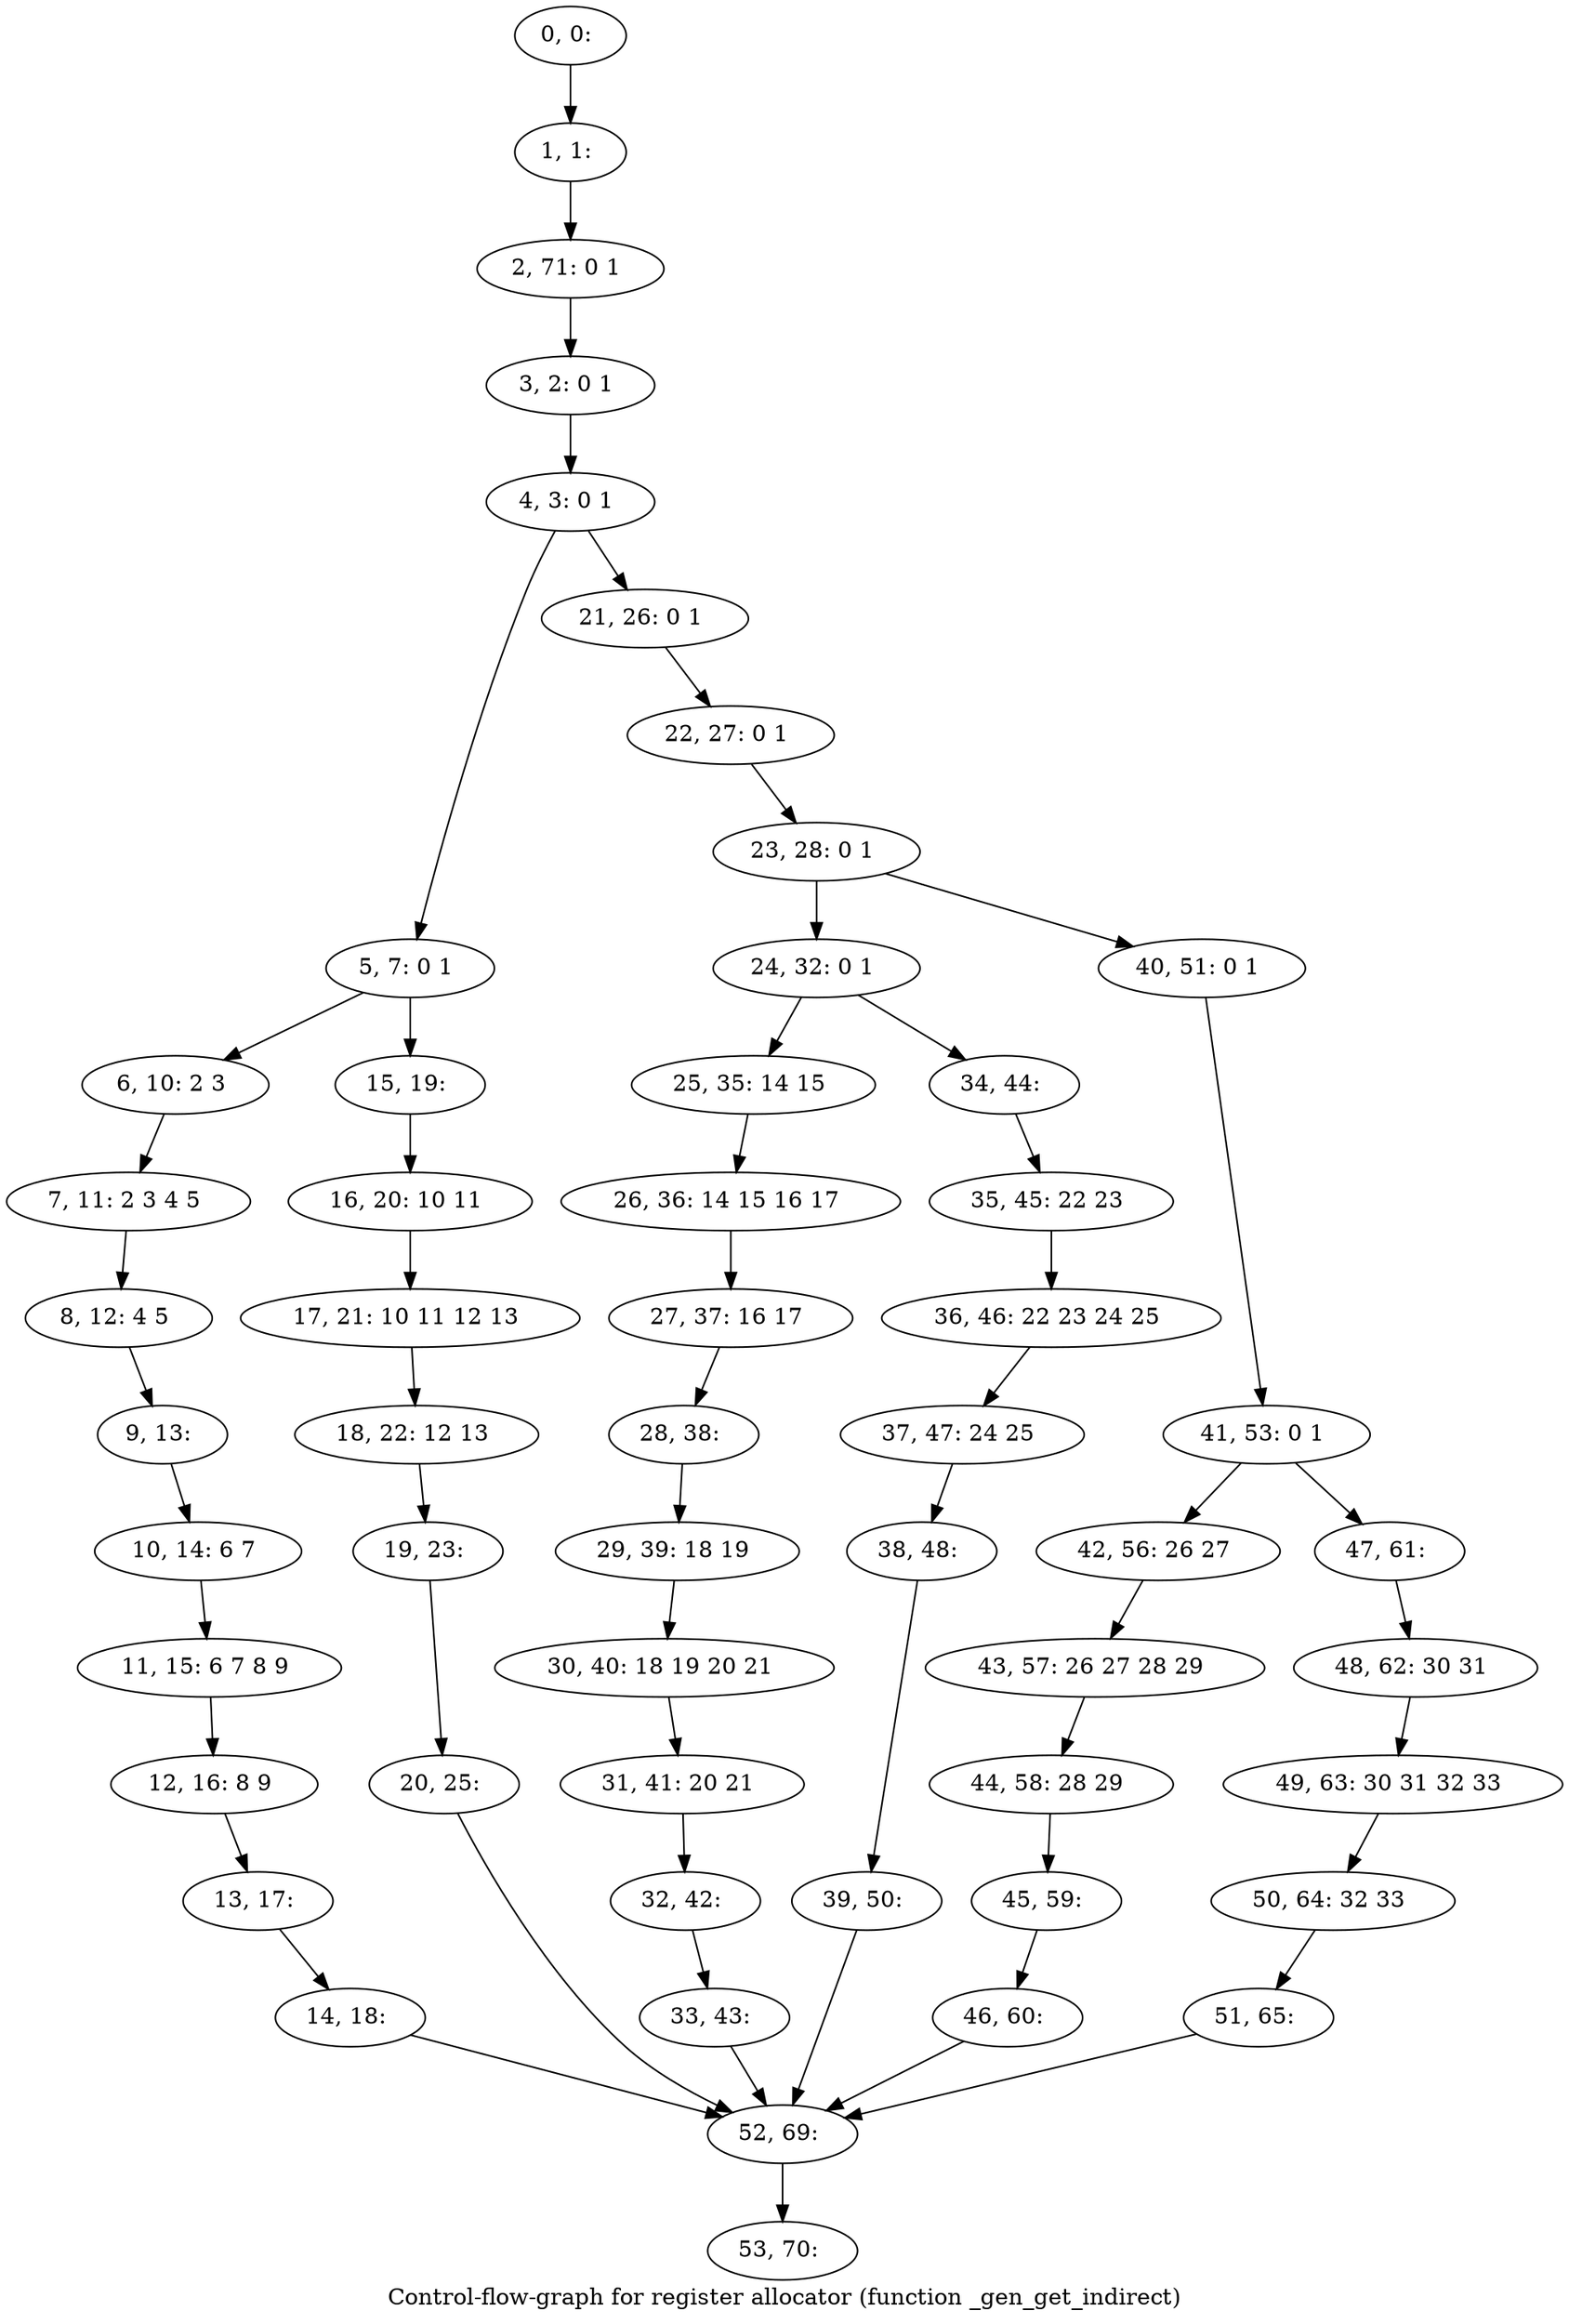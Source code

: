 digraph G {
graph [label="Control-flow-graph for register allocator (function _gen_get_indirect)"]
0[label="0, 0: "];
1[label="1, 1: "];
2[label="2, 71: 0 1 "];
3[label="3, 2: 0 1 "];
4[label="4, 3: 0 1 "];
5[label="5, 7: 0 1 "];
6[label="6, 10: 2 3 "];
7[label="7, 11: 2 3 4 5 "];
8[label="8, 12: 4 5 "];
9[label="9, 13: "];
10[label="10, 14: 6 7 "];
11[label="11, 15: 6 7 8 9 "];
12[label="12, 16: 8 9 "];
13[label="13, 17: "];
14[label="14, 18: "];
15[label="15, 19: "];
16[label="16, 20: 10 11 "];
17[label="17, 21: 10 11 12 13 "];
18[label="18, 22: 12 13 "];
19[label="19, 23: "];
20[label="20, 25: "];
21[label="21, 26: 0 1 "];
22[label="22, 27: 0 1 "];
23[label="23, 28: 0 1 "];
24[label="24, 32: 0 1 "];
25[label="25, 35: 14 15 "];
26[label="26, 36: 14 15 16 17 "];
27[label="27, 37: 16 17 "];
28[label="28, 38: "];
29[label="29, 39: 18 19 "];
30[label="30, 40: 18 19 20 21 "];
31[label="31, 41: 20 21 "];
32[label="32, 42: "];
33[label="33, 43: "];
34[label="34, 44: "];
35[label="35, 45: 22 23 "];
36[label="36, 46: 22 23 24 25 "];
37[label="37, 47: 24 25 "];
38[label="38, 48: "];
39[label="39, 50: "];
40[label="40, 51: 0 1 "];
41[label="41, 53: 0 1 "];
42[label="42, 56: 26 27 "];
43[label="43, 57: 26 27 28 29 "];
44[label="44, 58: 28 29 "];
45[label="45, 59: "];
46[label="46, 60: "];
47[label="47, 61: "];
48[label="48, 62: 30 31 "];
49[label="49, 63: 30 31 32 33 "];
50[label="50, 64: 32 33 "];
51[label="51, 65: "];
52[label="52, 69: "];
53[label="53, 70: "];
0->1 ;
1->2 ;
2->3 ;
3->4 ;
4->5 ;
4->21 ;
5->6 ;
5->15 ;
6->7 ;
7->8 ;
8->9 ;
9->10 ;
10->11 ;
11->12 ;
12->13 ;
13->14 ;
14->52 ;
15->16 ;
16->17 ;
17->18 ;
18->19 ;
19->20 ;
20->52 ;
21->22 ;
22->23 ;
23->24 ;
23->40 ;
24->25 ;
24->34 ;
25->26 ;
26->27 ;
27->28 ;
28->29 ;
29->30 ;
30->31 ;
31->32 ;
32->33 ;
33->52 ;
34->35 ;
35->36 ;
36->37 ;
37->38 ;
38->39 ;
39->52 ;
40->41 ;
41->42 ;
41->47 ;
42->43 ;
43->44 ;
44->45 ;
45->46 ;
46->52 ;
47->48 ;
48->49 ;
49->50 ;
50->51 ;
51->52 ;
52->53 ;
}
